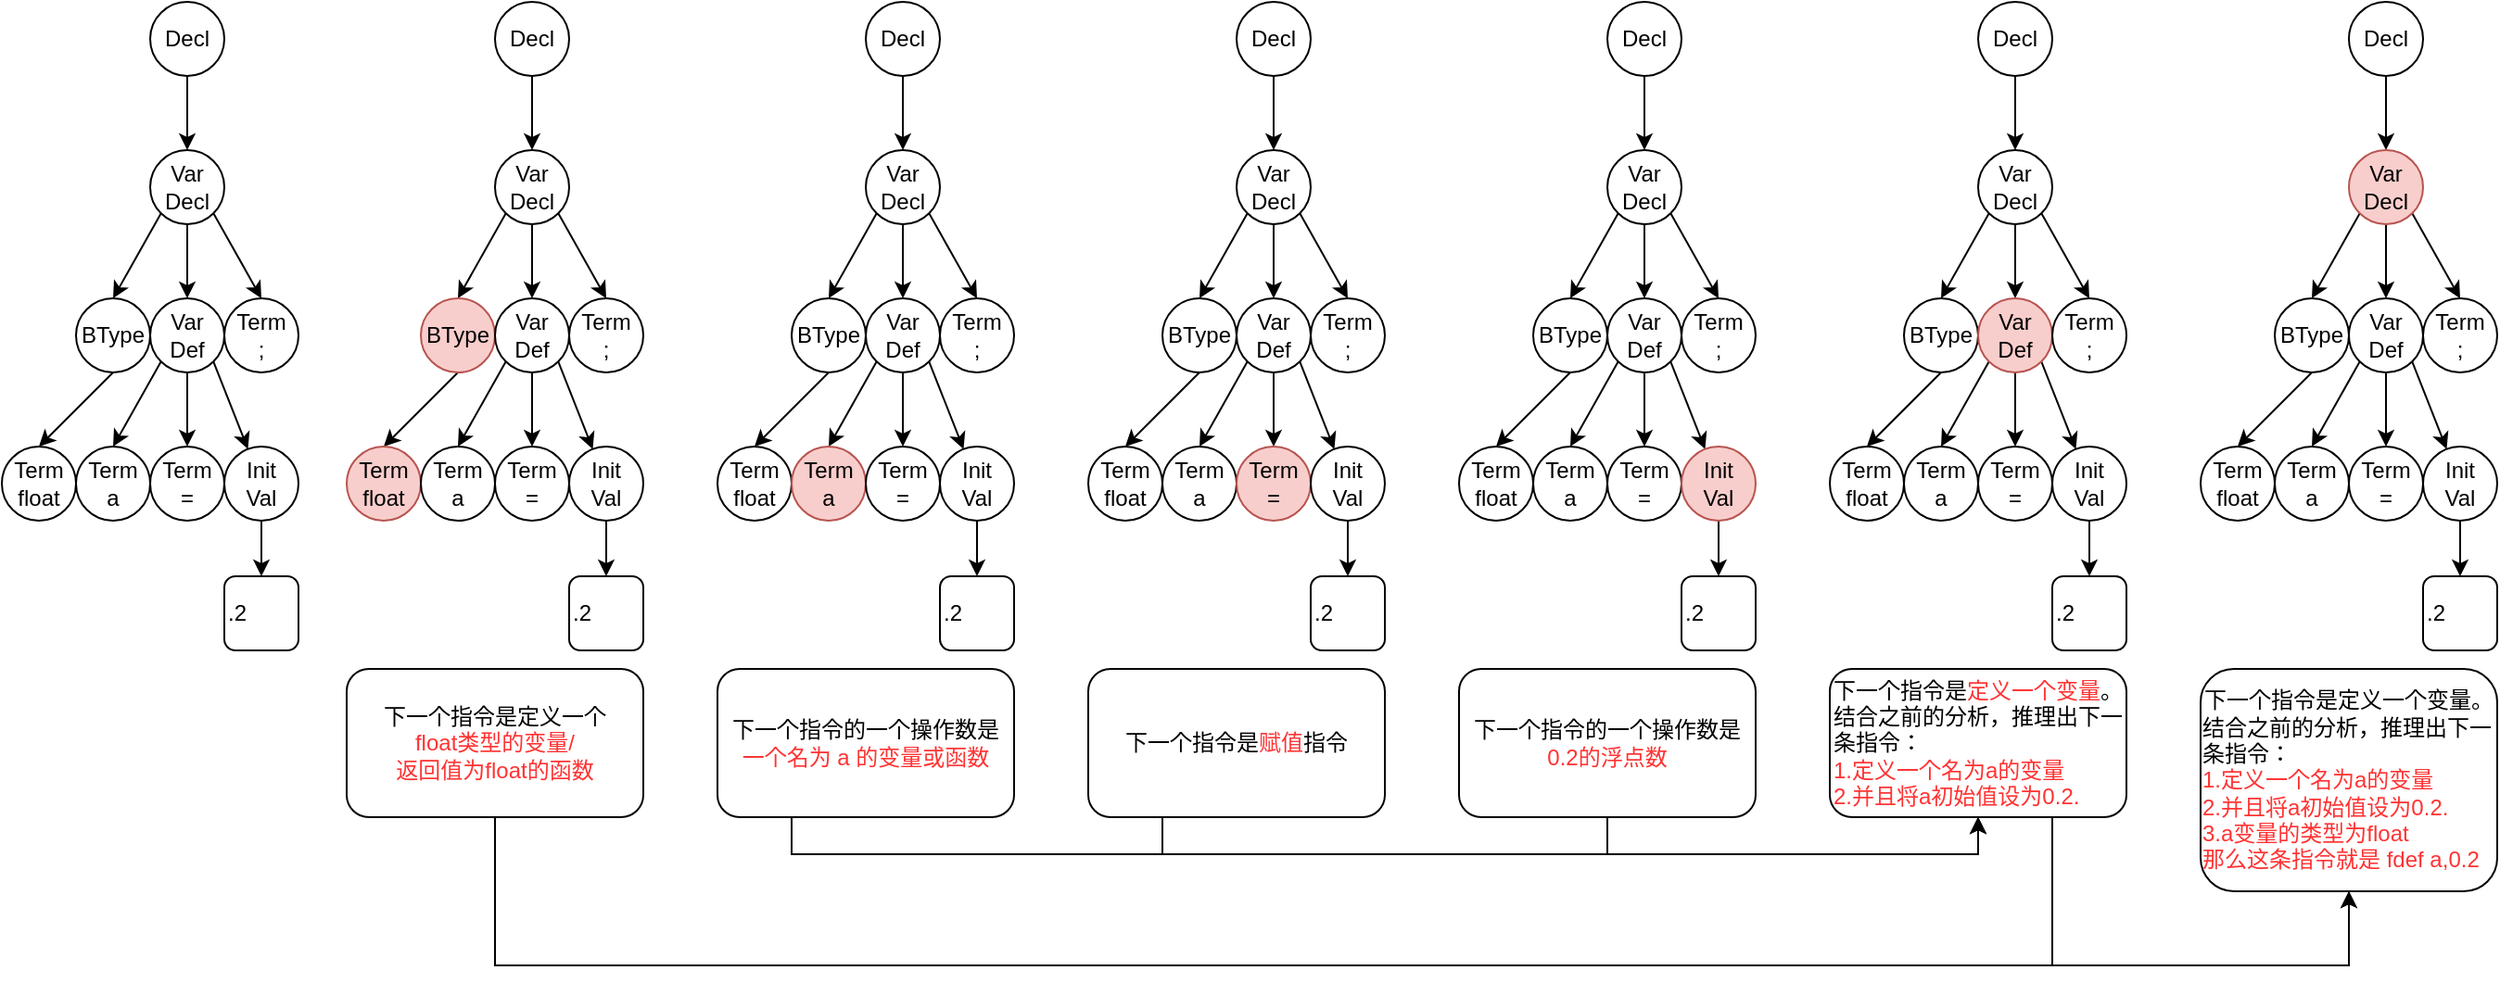 <mxfile version="26.2.2">
  <diagram name="第 1 页" id="PwAsHWEGYEGEWB1U5Qhv">
    <mxGraphModel dx="82" dy="1183" grid="1" gridSize="10" guides="1" tooltips="1" connect="1" arrows="1" fold="1" page="1" pageScale="1" pageWidth="827" pageHeight="1169" math="0" shadow="0">
      <root>
        <mxCell id="0" />
        <mxCell id="1" parent="0" />
        <mxCell id="yPmrLk9QHXn5OHYmQoqa-5" style="edgeStyle=orthogonalEdgeStyle;rounded=0;orthogonalLoop=1;jettySize=auto;html=1;exitX=0.5;exitY=1;exitDx=0;exitDy=0;entryX=0.5;entryY=0;entryDx=0;entryDy=0;" edge="1" parent="1" source="yPmrLk9QHXn5OHYmQoqa-6" target="yPmrLk9QHXn5OHYmQoqa-10">
          <mxGeometry relative="1" as="geometry">
            <mxPoint x="1754" y="80" as="targetPoint" />
          </mxGeometry>
        </mxCell>
        <mxCell id="yPmrLk9QHXn5OHYmQoqa-6" value="Decl" style="ellipse;whiteSpace=wrap;html=1;aspect=fixed;" vertex="1" parent="1">
          <mxGeometry x="1734" width="40" height="40" as="geometry" />
        </mxCell>
        <mxCell id="yPmrLk9QHXn5OHYmQoqa-7" style="edgeStyle=orthogonalEdgeStyle;rounded=0;orthogonalLoop=1;jettySize=auto;html=1;exitX=0.5;exitY=1;exitDx=0;exitDy=0;entryX=0.5;entryY=0;entryDx=0;entryDy=0;" edge="1" parent="1" source="yPmrLk9QHXn5OHYmQoqa-10">
          <mxGeometry relative="1" as="geometry">
            <mxPoint x="1754" y="160" as="targetPoint" />
          </mxGeometry>
        </mxCell>
        <mxCell id="yPmrLk9QHXn5OHYmQoqa-8" style="rounded=0;orthogonalLoop=1;jettySize=auto;html=1;exitX=0;exitY=1;exitDx=0;exitDy=0;entryX=0.5;entryY=0;entryDx=0;entryDy=0;" edge="1" parent="1" source="yPmrLk9QHXn5OHYmQoqa-10" target="yPmrLk9QHXn5OHYmQoqa-12">
          <mxGeometry relative="1" as="geometry" />
        </mxCell>
        <mxCell id="yPmrLk9QHXn5OHYmQoqa-9" style="rounded=0;orthogonalLoop=1;jettySize=auto;html=1;exitX=1;exitY=1;exitDx=0;exitDy=0;entryX=0.5;entryY=0;entryDx=0;entryDy=0;" edge="1" parent="1" source="yPmrLk9QHXn5OHYmQoqa-10" target="yPmrLk9QHXn5OHYmQoqa-17">
          <mxGeometry relative="1" as="geometry" />
        </mxCell>
        <mxCell id="yPmrLk9QHXn5OHYmQoqa-10" value="Var&lt;div&gt;Decl&lt;/div&gt;" style="ellipse;whiteSpace=wrap;html=1;" vertex="1" parent="1">
          <mxGeometry x="1734" y="80" width="40" height="40" as="geometry" />
        </mxCell>
        <mxCell id="yPmrLk9QHXn5OHYmQoqa-11" style="rounded=0;orthogonalLoop=1;jettySize=auto;html=1;exitX=0.5;exitY=1;exitDx=0;exitDy=0;entryX=0.5;entryY=0;entryDx=0;entryDy=0;" edge="1" parent="1" source="yPmrLk9QHXn5OHYmQoqa-12">
          <mxGeometry relative="1" as="geometry">
            <mxPoint x="1674" y="240.0" as="targetPoint" />
          </mxGeometry>
        </mxCell>
        <mxCell id="yPmrLk9QHXn5OHYmQoqa-12" value="BType" style="ellipse;whiteSpace=wrap;html=1;" vertex="1" parent="1">
          <mxGeometry x="1694" y="160" width="40" height="40" as="geometry" />
        </mxCell>
        <mxCell id="yPmrLk9QHXn5OHYmQoqa-13" style="rounded=0;orthogonalLoop=1;jettySize=auto;html=1;exitX=0;exitY=1;exitDx=0;exitDy=0;entryX=0.5;entryY=0;entryDx=0;entryDy=0;" edge="1" parent="1" source="yPmrLk9QHXn5OHYmQoqa-16" target="yPmrLk9QHXn5OHYmQoqa-19">
          <mxGeometry relative="1" as="geometry" />
        </mxCell>
        <mxCell id="yPmrLk9QHXn5OHYmQoqa-14" style="edgeStyle=orthogonalEdgeStyle;rounded=0;orthogonalLoop=1;jettySize=auto;html=1;exitX=0.5;exitY=1;exitDx=0;exitDy=0;entryX=0.5;entryY=0;entryDx=0;entryDy=0;" edge="1" parent="1" source="yPmrLk9QHXn5OHYmQoqa-16" target="yPmrLk9QHXn5OHYmQoqa-20">
          <mxGeometry relative="1" as="geometry" />
        </mxCell>
        <mxCell id="yPmrLk9QHXn5OHYmQoqa-15" style="rounded=0;orthogonalLoop=1;jettySize=auto;html=1;exitX=1;exitY=1;exitDx=0;exitDy=0;" edge="1" parent="1" source="yPmrLk9QHXn5OHYmQoqa-16" target="yPmrLk9QHXn5OHYmQoqa-22">
          <mxGeometry relative="1" as="geometry" />
        </mxCell>
        <mxCell id="yPmrLk9QHXn5OHYmQoqa-16" value="Var&lt;br&gt;Def" style="ellipse;whiteSpace=wrap;html=1;" vertex="1" parent="1">
          <mxGeometry x="1734" y="160" width="40" height="40" as="geometry" />
        </mxCell>
        <mxCell id="yPmrLk9QHXn5OHYmQoqa-17" value="Term&lt;div&gt;;&lt;/div&gt;" style="ellipse;whiteSpace=wrap;html=1;" vertex="1" parent="1">
          <mxGeometry x="1774" y="160" width="40" height="40" as="geometry" />
        </mxCell>
        <mxCell id="yPmrLk9QHXn5OHYmQoqa-18" value="Term&lt;div&gt;float&lt;/div&gt;" style="ellipse;whiteSpace=wrap;html=1;" vertex="1" parent="1">
          <mxGeometry x="1654" y="240" width="40" height="40" as="geometry" />
        </mxCell>
        <mxCell id="yPmrLk9QHXn5OHYmQoqa-19" value="Term&lt;div&gt;a&lt;/div&gt;" style="ellipse;whiteSpace=wrap;html=1;" vertex="1" parent="1">
          <mxGeometry x="1694" y="240" width="40" height="40" as="geometry" />
        </mxCell>
        <mxCell id="yPmrLk9QHXn5OHYmQoqa-20" value="Term&lt;div&gt;=&lt;/div&gt;" style="ellipse;whiteSpace=wrap;html=1;" vertex="1" parent="1">
          <mxGeometry x="1734" y="240" width="40" height="40" as="geometry" />
        </mxCell>
        <mxCell id="yPmrLk9QHXn5OHYmQoqa-21" style="edgeStyle=orthogonalEdgeStyle;rounded=0;orthogonalLoop=1;jettySize=auto;html=1;exitX=0.5;exitY=1;exitDx=0;exitDy=0;entryX=0.5;entryY=0;entryDx=0;entryDy=0;" edge="1" parent="1" source="yPmrLk9QHXn5OHYmQoqa-22" target="yPmrLk9QHXn5OHYmQoqa-23">
          <mxGeometry relative="1" as="geometry" />
        </mxCell>
        <mxCell id="yPmrLk9QHXn5OHYmQoqa-22" value="Init&lt;div&gt;Val&lt;/div&gt;" style="ellipse;whiteSpace=wrap;html=1;" vertex="1" parent="1">
          <mxGeometry x="1774" y="240" width="40" height="40" as="geometry" />
        </mxCell>
        <mxCell id="yPmrLk9QHXn5OHYmQoqa-23" value="&lt;span style=&quot;background-color: transparent; color: light-dark(rgb(0, 0, 0), rgb(255, 255, 255));&quot;&gt;.2&lt;/span&gt;" style="rounded=1;whiteSpace=wrap;html=1;align=left;" vertex="1" parent="1">
          <mxGeometry x="1774" y="310" width="40" height="40" as="geometry" />
        </mxCell>
        <mxCell id="yPmrLk9QHXn5OHYmQoqa-24" style="edgeStyle=orthogonalEdgeStyle;rounded=0;orthogonalLoop=1;jettySize=auto;html=1;exitX=0.5;exitY=1;exitDx=0;exitDy=0;entryX=0.5;entryY=0;entryDx=0;entryDy=0;" edge="1" parent="1" source="yPmrLk9QHXn5OHYmQoqa-25" target="yPmrLk9QHXn5OHYmQoqa-29">
          <mxGeometry relative="1" as="geometry">
            <mxPoint x="1940" y="80" as="targetPoint" />
          </mxGeometry>
        </mxCell>
        <mxCell id="yPmrLk9QHXn5OHYmQoqa-25" value="Decl" style="ellipse;whiteSpace=wrap;html=1;aspect=fixed;" vertex="1" parent="1">
          <mxGeometry x="1920" width="40" height="40" as="geometry" />
        </mxCell>
        <mxCell id="yPmrLk9QHXn5OHYmQoqa-26" style="edgeStyle=orthogonalEdgeStyle;rounded=0;orthogonalLoop=1;jettySize=auto;html=1;exitX=0.5;exitY=1;exitDx=0;exitDy=0;entryX=0.5;entryY=0;entryDx=0;entryDy=0;" edge="1" parent="1" source="yPmrLk9QHXn5OHYmQoqa-29">
          <mxGeometry relative="1" as="geometry">
            <mxPoint x="1940" y="160" as="targetPoint" />
          </mxGeometry>
        </mxCell>
        <mxCell id="yPmrLk9QHXn5OHYmQoqa-27" style="rounded=0;orthogonalLoop=1;jettySize=auto;html=1;exitX=0;exitY=1;exitDx=0;exitDy=0;entryX=0.5;entryY=0;entryDx=0;entryDy=0;" edge="1" parent="1" source="yPmrLk9QHXn5OHYmQoqa-29" target="yPmrLk9QHXn5OHYmQoqa-31">
          <mxGeometry relative="1" as="geometry" />
        </mxCell>
        <mxCell id="yPmrLk9QHXn5OHYmQoqa-28" style="rounded=0;orthogonalLoop=1;jettySize=auto;html=1;exitX=1;exitY=1;exitDx=0;exitDy=0;entryX=0.5;entryY=0;entryDx=0;entryDy=0;" edge="1" parent="1" source="yPmrLk9QHXn5OHYmQoqa-29" target="yPmrLk9QHXn5OHYmQoqa-36">
          <mxGeometry relative="1" as="geometry" />
        </mxCell>
        <mxCell id="yPmrLk9QHXn5OHYmQoqa-29" value="Var&lt;div&gt;Decl&lt;/div&gt;" style="ellipse;whiteSpace=wrap;html=1;" vertex="1" parent="1">
          <mxGeometry x="1920" y="80" width="40" height="40" as="geometry" />
        </mxCell>
        <mxCell id="yPmrLk9QHXn5OHYmQoqa-30" style="rounded=0;orthogonalLoop=1;jettySize=auto;html=1;exitX=0.5;exitY=1;exitDx=0;exitDy=0;entryX=0.5;entryY=0;entryDx=0;entryDy=0;" edge="1" parent="1" source="yPmrLk9QHXn5OHYmQoqa-31">
          <mxGeometry relative="1" as="geometry">
            <mxPoint x="1860" y="240.0" as="targetPoint" />
          </mxGeometry>
        </mxCell>
        <mxCell id="yPmrLk9QHXn5OHYmQoqa-31" value="BType" style="ellipse;whiteSpace=wrap;html=1;fillColor=#f8cecc;strokeColor=#b85450;" vertex="1" parent="1">
          <mxGeometry x="1880" y="160" width="40" height="40" as="geometry" />
        </mxCell>
        <mxCell id="yPmrLk9QHXn5OHYmQoqa-32" style="rounded=0;orthogonalLoop=1;jettySize=auto;html=1;exitX=0;exitY=1;exitDx=0;exitDy=0;entryX=0.5;entryY=0;entryDx=0;entryDy=0;" edge="1" parent="1" source="yPmrLk9QHXn5OHYmQoqa-35" target="yPmrLk9QHXn5OHYmQoqa-38">
          <mxGeometry relative="1" as="geometry" />
        </mxCell>
        <mxCell id="yPmrLk9QHXn5OHYmQoqa-33" style="edgeStyle=orthogonalEdgeStyle;rounded=0;orthogonalLoop=1;jettySize=auto;html=1;exitX=0.5;exitY=1;exitDx=0;exitDy=0;entryX=0.5;entryY=0;entryDx=0;entryDy=0;" edge="1" parent="1" source="yPmrLk9QHXn5OHYmQoqa-35" target="yPmrLk9QHXn5OHYmQoqa-39">
          <mxGeometry relative="1" as="geometry" />
        </mxCell>
        <mxCell id="yPmrLk9QHXn5OHYmQoqa-34" style="rounded=0;orthogonalLoop=1;jettySize=auto;html=1;exitX=1;exitY=1;exitDx=0;exitDy=0;" edge="1" parent="1" source="yPmrLk9QHXn5OHYmQoqa-35" target="yPmrLk9QHXn5OHYmQoqa-41">
          <mxGeometry relative="1" as="geometry" />
        </mxCell>
        <mxCell id="yPmrLk9QHXn5OHYmQoqa-35" value="Var&lt;br&gt;Def" style="ellipse;whiteSpace=wrap;html=1;" vertex="1" parent="1">
          <mxGeometry x="1920" y="160" width="40" height="40" as="geometry" />
        </mxCell>
        <mxCell id="yPmrLk9QHXn5OHYmQoqa-36" value="Term&lt;div&gt;;&lt;/div&gt;" style="ellipse;whiteSpace=wrap;html=1;" vertex="1" parent="1">
          <mxGeometry x="1960" y="160" width="40" height="40" as="geometry" />
        </mxCell>
        <mxCell id="yPmrLk9QHXn5OHYmQoqa-37" value="Term&lt;div&gt;float&lt;/div&gt;" style="ellipse;whiteSpace=wrap;html=1;fillColor=#f8cecc;strokeColor=#b85450;" vertex="1" parent="1">
          <mxGeometry x="1840" y="240" width="40" height="40" as="geometry" />
        </mxCell>
        <mxCell id="yPmrLk9QHXn5OHYmQoqa-38" value="Term&lt;div&gt;a&lt;/div&gt;" style="ellipse;whiteSpace=wrap;html=1;" vertex="1" parent="1">
          <mxGeometry x="1880" y="240" width="40" height="40" as="geometry" />
        </mxCell>
        <mxCell id="yPmrLk9QHXn5OHYmQoqa-39" value="Term&lt;div&gt;=&lt;/div&gt;" style="ellipse;whiteSpace=wrap;html=1;" vertex="1" parent="1">
          <mxGeometry x="1920" y="240" width="40" height="40" as="geometry" />
        </mxCell>
        <mxCell id="yPmrLk9QHXn5OHYmQoqa-40" style="edgeStyle=orthogonalEdgeStyle;rounded=0;orthogonalLoop=1;jettySize=auto;html=1;exitX=0.5;exitY=1;exitDx=0;exitDy=0;entryX=0.5;entryY=0;entryDx=0;entryDy=0;" edge="1" parent="1" source="yPmrLk9QHXn5OHYmQoqa-41" target="yPmrLk9QHXn5OHYmQoqa-42">
          <mxGeometry relative="1" as="geometry" />
        </mxCell>
        <mxCell id="yPmrLk9QHXn5OHYmQoqa-41" value="Init&lt;div&gt;Val&lt;/div&gt;" style="ellipse;whiteSpace=wrap;html=1;" vertex="1" parent="1">
          <mxGeometry x="1960" y="240" width="40" height="40" as="geometry" />
        </mxCell>
        <mxCell id="yPmrLk9QHXn5OHYmQoqa-42" value="&lt;span style=&quot;background-color: transparent; color: light-dark(rgb(0, 0, 0), rgb(255, 255, 255));&quot;&gt;.2&lt;/span&gt;" style="rounded=1;whiteSpace=wrap;html=1;align=left;" vertex="1" parent="1">
          <mxGeometry x="1960" y="310" width="40" height="40" as="geometry" />
        </mxCell>
        <mxCell id="yPmrLk9QHXn5OHYmQoqa-186" style="edgeStyle=orthogonalEdgeStyle;rounded=0;orthogonalLoop=1;jettySize=auto;html=1;exitX=0.5;exitY=1;exitDx=0;exitDy=0;entryX=0.5;entryY=1;entryDx=0;entryDy=0;" edge="1" parent="1" source="yPmrLk9QHXn5OHYmQoqa-43" target="yPmrLk9QHXn5OHYmQoqa-184">
          <mxGeometry relative="1" as="geometry">
            <Array as="points">
              <mxPoint x="1920" y="520" />
              <mxPoint x="2920" y="520" />
            </Array>
          </mxGeometry>
        </mxCell>
        <mxCell id="yPmrLk9QHXn5OHYmQoqa-43" value="下一个指令是定义一个&lt;br&gt;&lt;font style=&quot;color: rgb(255, 51, 51);&quot;&gt;float类型的变量/&lt;/font&gt;&lt;div&gt;&lt;font style=&quot;color: rgb(255, 51, 51);&quot;&gt;返回值为float的函数&lt;/font&gt;&lt;/div&gt;" style="rounded=1;whiteSpace=wrap;html=1;" vertex="1" parent="1">
          <mxGeometry x="1840" y="360" width="160" height="80" as="geometry" />
        </mxCell>
        <mxCell id="yPmrLk9QHXn5OHYmQoqa-63" style="edgeStyle=orthogonalEdgeStyle;rounded=0;orthogonalLoop=1;jettySize=auto;html=1;exitX=0.5;exitY=1;exitDx=0;exitDy=0;entryX=0.5;entryY=0;entryDx=0;entryDy=0;" edge="1" parent="1" source="yPmrLk9QHXn5OHYmQoqa-64" target="yPmrLk9QHXn5OHYmQoqa-68">
          <mxGeometry relative="1" as="geometry">
            <mxPoint x="2140" y="80" as="targetPoint" />
          </mxGeometry>
        </mxCell>
        <mxCell id="yPmrLk9QHXn5OHYmQoqa-64" value="Decl" style="ellipse;whiteSpace=wrap;html=1;aspect=fixed;" vertex="1" parent="1">
          <mxGeometry x="2120" width="40" height="40" as="geometry" />
        </mxCell>
        <mxCell id="yPmrLk9QHXn5OHYmQoqa-65" style="edgeStyle=orthogonalEdgeStyle;rounded=0;orthogonalLoop=1;jettySize=auto;html=1;exitX=0.5;exitY=1;exitDx=0;exitDy=0;entryX=0.5;entryY=0;entryDx=0;entryDy=0;" edge="1" parent="1" source="yPmrLk9QHXn5OHYmQoqa-68">
          <mxGeometry relative="1" as="geometry">
            <mxPoint x="2140" y="160" as="targetPoint" />
          </mxGeometry>
        </mxCell>
        <mxCell id="yPmrLk9QHXn5OHYmQoqa-66" style="rounded=0;orthogonalLoop=1;jettySize=auto;html=1;exitX=0;exitY=1;exitDx=0;exitDy=0;entryX=0.5;entryY=0;entryDx=0;entryDy=0;" edge="1" parent="1" source="yPmrLk9QHXn5OHYmQoqa-68" target="yPmrLk9QHXn5OHYmQoqa-70">
          <mxGeometry relative="1" as="geometry" />
        </mxCell>
        <mxCell id="yPmrLk9QHXn5OHYmQoqa-67" style="rounded=0;orthogonalLoop=1;jettySize=auto;html=1;exitX=1;exitY=1;exitDx=0;exitDy=0;entryX=0.5;entryY=0;entryDx=0;entryDy=0;" edge="1" parent="1" source="yPmrLk9QHXn5OHYmQoqa-68" target="yPmrLk9QHXn5OHYmQoqa-75">
          <mxGeometry relative="1" as="geometry" />
        </mxCell>
        <mxCell id="yPmrLk9QHXn5OHYmQoqa-68" value="Var&lt;div&gt;Decl&lt;/div&gt;" style="ellipse;whiteSpace=wrap;html=1;" vertex="1" parent="1">
          <mxGeometry x="2120" y="80" width="40" height="40" as="geometry" />
        </mxCell>
        <mxCell id="yPmrLk9QHXn5OHYmQoqa-69" style="rounded=0;orthogonalLoop=1;jettySize=auto;html=1;exitX=0.5;exitY=1;exitDx=0;exitDy=0;entryX=0.5;entryY=0;entryDx=0;entryDy=0;" edge="1" parent="1" source="yPmrLk9QHXn5OHYmQoqa-70">
          <mxGeometry relative="1" as="geometry">
            <mxPoint x="2060" y="240.0" as="targetPoint" />
          </mxGeometry>
        </mxCell>
        <mxCell id="yPmrLk9QHXn5OHYmQoqa-70" value="BType" style="ellipse;whiteSpace=wrap;html=1;" vertex="1" parent="1">
          <mxGeometry x="2080" y="160" width="40" height="40" as="geometry" />
        </mxCell>
        <mxCell id="yPmrLk9QHXn5OHYmQoqa-71" style="rounded=0;orthogonalLoop=1;jettySize=auto;html=1;exitX=0;exitY=1;exitDx=0;exitDy=0;entryX=0.5;entryY=0;entryDx=0;entryDy=0;" edge="1" parent="1" source="yPmrLk9QHXn5OHYmQoqa-74" target="yPmrLk9QHXn5OHYmQoqa-77">
          <mxGeometry relative="1" as="geometry" />
        </mxCell>
        <mxCell id="yPmrLk9QHXn5OHYmQoqa-72" style="edgeStyle=orthogonalEdgeStyle;rounded=0;orthogonalLoop=1;jettySize=auto;html=1;exitX=0.5;exitY=1;exitDx=0;exitDy=0;entryX=0.5;entryY=0;entryDx=0;entryDy=0;" edge="1" parent="1" source="yPmrLk9QHXn5OHYmQoqa-74" target="yPmrLk9QHXn5OHYmQoqa-78">
          <mxGeometry relative="1" as="geometry" />
        </mxCell>
        <mxCell id="yPmrLk9QHXn5OHYmQoqa-73" style="rounded=0;orthogonalLoop=1;jettySize=auto;html=1;exitX=1;exitY=1;exitDx=0;exitDy=0;" edge="1" parent="1" source="yPmrLk9QHXn5OHYmQoqa-74" target="yPmrLk9QHXn5OHYmQoqa-80">
          <mxGeometry relative="1" as="geometry" />
        </mxCell>
        <mxCell id="yPmrLk9QHXn5OHYmQoqa-74" value="Var&lt;br&gt;Def" style="ellipse;whiteSpace=wrap;html=1;" vertex="1" parent="1">
          <mxGeometry x="2120" y="160" width="40" height="40" as="geometry" />
        </mxCell>
        <mxCell id="yPmrLk9QHXn5OHYmQoqa-75" value="Term&lt;div&gt;;&lt;/div&gt;" style="ellipse;whiteSpace=wrap;html=1;" vertex="1" parent="1">
          <mxGeometry x="2160" y="160" width="40" height="40" as="geometry" />
        </mxCell>
        <mxCell id="yPmrLk9QHXn5OHYmQoqa-76" value="Term&lt;div&gt;float&lt;/div&gt;" style="ellipse;whiteSpace=wrap;html=1;" vertex="1" parent="1">
          <mxGeometry x="2040" y="240" width="40" height="40" as="geometry" />
        </mxCell>
        <mxCell id="yPmrLk9QHXn5OHYmQoqa-77" value="Term&lt;div&gt;a&lt;/div&gt;" style="ellipse;whiteSpace=wrap;html=1;fillColor=#f8cecc;strokeColor=#b85450;" vertex="1" parent="1">
          <mxGeometry x="2080" y="240" width="40" height="40" as="geometry" />
        </mxCell>
        <mxCell id="yPmrLk9QHXn5OHYmQoqa-78" value="Term&lt;div&gt;=&lt;/div&gt;" style="ellipse;whiteSpace=wrap;html=1;" vertex="1" parent="1">
          <mxGeometry x="2120" y="240" width="40" height="40" as="geometry" />
        </mxCell>
        <mxCell id="yPmrLk9QHXn5OHYmQoqa-79" style="edgeStyle=orthogonalEdgeStyle;rounded=0;orthogonalLoop=1;jettySize=auto;html=1;exitX=0.5;exitY=1;exitDx=0;exitDy=0;entryX=0.5;entryY=0;entryDx=0;entryDy=0;" edge="1" parent="1" source="yPmrLk9QHXn5OHYmQoqa-80" target="yPmrLk9QHXn5OHYmQoqa-81">
          <mxGeometry relative="1" as="geometry" />
        </mxCell>
        <mxCell id="yPmrLk9QHXn5OHYmQoqa-80" value="Init&lt;div&gt;Val&lt;/div&gt;" style="ellipse;whiteSpace=wrap;html=1;" vertex="1" parent="1">
          <mxGeometry x="2160" y="240" width="40" height="40" as="geometry" />
        </mxCell>
        <mxCell id="yPmrLk9QHXn5OHYmQoqa-81" value="&lt;span style=&quot;background-color: transparent; color: light-dark(rgb(0, 0, 0), rgb(255, 255, 255));&quot;&gt;.2&lt;/span&gt;" style="rounded=1;whiteSpace=wrap;html=1;align=left;" vertex="1" parent="1">
          <mxGeometry x="2160" y="310" width="40" height="40" as="geometry" />
        </mxCell>
        <mxCell id="yPmrLk9QHXn5OHYmQoqa-143" style="edgeStyle=orthogonalEdgeStyle;rounded=0;orthogonalLoop=1;jettySize=auto;html=1;exitX=0.25;exitY=1;exitDx=0;exitDy=0;entryX=0.5;entryY=1;entryDx=0;entryDy=0;" edge="1" parent="1" source="yPmrLk9QHXn5OHYmQoqa-82" target="yPmrLk9QHXn5OHYmQoqa-142">
          <mxGeometry relative="1" as="geometry" />
        </mxCell>
        <mxCell id="yPmrLk9QHXn5OHYmQoqa-82" value="下一个指令的一个操作数是&lt;br&gt;&lt;font style=&quot;color: rgb(255, 51, 51);&quot;&gt;一个名为 a 的变量或函数&lt;/font&gt;" style="rounded=1;whiteSpace=wrap;html=1;" vertex="1" parent="1">
          <mxGeometry x="2040" y="360" width="160" height="80" as="geometry" />
        </mxCell>
        <mxCell id="yPmrLk9QHXn5OHYmQoqa-83" style="edgeStyle=orthogonalEdgeStyle;rounded=0;orthogonalLoop=1;jettySize=auto;html=1;exitX=0.5;exitY=1;exitDx=0;exitDy=0;entryX=0.5;entryY=0;entryDx=0;entryDy=0;" edge="1" parent="1" source="yPmrLk9QHXn5OHYmQoqa-84" target="yPmrLk9QHXn5OHYmQoqa-88">
          <mxGeometry relative="1" as="geometry">
            <mxPoint x="2340" y="80" as="targetPoint" />
          </mxGeometry>
        </mxCell>
        <mxCell id="yPmrLk9QHXn5OHYmQoqa-84" value="Decl" style="ellipse;whiteSpace=wrap;html=1;aspect=fixed;" vertex="1" parent="1">
          <mxGeometry x="2320" width="40" height="40" as="geometry" />
        </mxCell>
        <mxCell id="yPmrLk9QHXn5OHYmQoqa-85" style="edgeStyle=orthogonalEdgeStyle;rounded=0;orthogonalLoop=1;jettySize=auto;html=1;exitX=0.5;exitY=1;exitDx=0;exitDy=0;entryX=0.5;entryY=0;entryDx=0;entryDy=0;" edge="1" parent="1" source="yPmrLk9QHXn5OHYmQoqa-88">
          <mxGeometry relative="1" as="geometry">
            <mxPoint x="2340" y="160" as="targetPoint" />
          </mxGeometry>
        </mxCell>
        <mxCell id="yPmrLk9QHXn5OHYmQoqa-86" style="rounded=0;orthogonalLoop=1;jettySize=auto;html=1;exitX=0;exitY=1;exitDx=0;exitDy=0;entryX=0.5;entryY=0;entryDx=0;entryDy=0;" edge="1" parent="1" source="yPmrLk9QHXn5OHYmQoqa-88" target="yPmrLk9QHXn5OHYmQoqa-90">
          <mxGeometry relative="1" as="geometry" />
        </mxCell>
        <mxCell id="yPmrLk9QHXn5OHYmQoqa-87" style="rounded=0;orthogonalLoop=1;jettySize=auto;html=1;exitX=1;exitY=1;exitDx=0;exitDy=0;entryX=0.5;entryY=0;entryDx=0;entryDy=0;" edge="1" parent="1" source="yPmrLk9QHXn5OHYmQoqa-88" target="yPmrLk9QHXn5OHYmQoqa-95">
          <mxGeometry relative="1" as="geometry" />
        </mxCell>
        <mxCell id="yPmrLk9QHXn5OHYmQoqa-88" value="Var&lt;div&gt;Decl&lt;/div&gt;" style="ellipse;whiteSpace=wrap;html=1;" vertex="1" parent="1">
          <mxGeometry x="2320" y="80" width="40" height="40" as="geometry" />
        </mxCell>
        <mxCell id="yPmrLk9QHXn5OHYmQoqa-89" style="rounded=0;orthogonalLoop=1;jettySize=auto;html=1;exitX=0.5;exitY=1;exitDx=0;exitDy=0;entryX=0.5;entryY=0;entryDx=0;entryDy=0;" edge="1" parent="1" source="yPmrLk9QHXn5OHYmQoqa-90">
          <mxGeometry relative="1" as="geometry">
            <mxPoint x="2260" y="240.0" as="targetPoint" />
          </mxGeometry>
        </mxCell>
        <mxCell id="yPmrLk9QHXn5OHYmQoqa-90" value="BType" style="ellipse;whiteSpace=wrap;html=1;" vertex="1" parent="1">
          <mxGeometry x="2280" y="160" width="40" height="40" as="geometry" />
        </mxCell>
        <mxCell id="yPmrLk9QHXn5OHYmQoqa-91" style="rounded=0;orthogonalLoop=1;jettySize=auto;html=1;exitX=0;exitY=1;exitDx=0;exitDy=0;entryX=0.5;entryY=0;entryDx=0;entryDy=0;" edge="1" parent="1" source="yPmrLk9QHXn5OHYmQoqa-94" target="yPmrLk9QHXn5OHYmQoqa-97">
          <mxGeometry relative="1" as="geometry" />
        </mxCell>
        <mxCell id="yPmrLk9QHXn5OHYmQoqa-92" style="edgeStyle=orthogonalEdgeStyle;rounded=0;orthogonalLoop=1;jettySize=auto;html=1;exitX=0.5;exitY=1;exitDx=0;exitDy=0;entryX=0.5;entryY=0;entryDx=0;entryDy=0;" edge="1" parent="1" source="yPmrLk9QHXn5OHYmQoqa-94" target="yPmrLk9QHXn5OHYmQoqa-98">
          <mxGeometry relative="1" as="geometry" />
        </mxCell>
        <mxCell id="yPmrLk9QHXn5OHYmQoqa-93" style="rounded=0;orthogonalLoop=1;jettySize=auto;html=1;exitX=1;exitY=1;exitDx=0;exitDy=0;" edge="1" parent="1" source="yPmrLk9QHXn5OHYmQoqa-94" target="yPmrLk9QHXn5OHYmQoqa-100">
          <mxGeometry relative="1" as="geometry" />
        </mxCell>
        <mxCell id="yPmrLk9QHXn5OHYmQoqa-94" value="Var&lt;br&gt;Def" style="ellipse;whiteSpace=wrap;html=1;" vertex="1" parent="1">
          <mxGeometry x="2320" y="160" width="40" height="40" as="geometry" />
        </mxCell>
        <mxCell id="yPmrLk9QHXn5OHYmQoqa-95" value="Term&lt;div&gt;;&lt;/div&gt;" style="ellipse;whiteSpace=wrap;html=1;" vertex="1" parent="1">
          <mxGeometry x="2360" y="160" width="40" height="40" as="geometry" />
        </mxCell>
        <mxCell id="yPmrLk9QHXn5OHYmQoqa-96" value="Term&lt;div&gt;float&lt;/div&gt;" style="ellipse;whiteSpace=wrap;html=1;" vertex="1" parent="1">
          <mxGeometry x="2240" y="240" width="40" height="40" as="geometry" />
        </mxCell>
        <mxCell id="yPmrLk9QHXn5OHYmQoqa-97" value="Term&lt;div&gt;a&lt;/div&gt;" style="ellipse;whiteSpace=wrap;html=1;" vertex="1" parent="1">
          <mxGeometry x="2280" y="240" width="40" height="40" as="geometry" />
        </mxCell>
        <mxCell id="yPmrLk9QHXn5OHYmQoqa-98" value="Term&lt;div&gt;=&lt;/div&gt;" style="ellipse;whiteSpace=wrap;html=1;fillColor=#f8cecc;strokeColor=#b85450;" vertex="1" parent="1">
          <mxGeometry x="2320" y="240" width="40" height="40" as="geometry" />
        </mxCell>
        <mxCell id="yPmrLk9QHXn5OHYmQoqa-99" style="edgeStyle=orthogonalEdgeStyle;rounded=0;orthogonalLoop=1;jettySize=auto;html=1;exitX=0.5;exitY=1;exitDx=0;exitDy=0;entryX=0.5;entryY=0;entryDx=0;entryDy=0;" edge="1" parent="1" source="yPmrLk9QHXn5OHYmQoqa-100" target="yPmrLk9QHXn5OHYmQoqa-101">
          <mxGeometry relative="1" as="geometry" />
        </mxCell>
        <mxCell id="yPmrLk9QHXn5OHYmQoqa-100" value="Init&lt;div&gt;Val&lt;/div&gt;" style="ellipse;whiteSpace=wrap;html=1;" vertex="1" parent="1">
          <mxGeometry x="2360" y="240" width="40" height="40" as="geometry" />
        </mxCell>
        <mxCell id="yPmrLk9QHXn5OHYmQoqa-101" value="&lt;span style=&quot;background-color: transparent; color: light-dark(rgb(0, 0, 0), rgb(255, 255, 255));&quot;&gt;.2&lt;/span&gt;" style="rounded=1;whiteSpace=wrap;html=1;align=left;" vertex="1" parent="1">
          <mxGeometry x="2360" y="310" width="40" height="40" as="geometry" />
        </mxCell>
        <mxCell id="yPmrLk9QHXn5OHYmQoqa-144" style="edgeStyle=orthogonalEdgeStyle;rounded=0;orthogonalLoop=1;jettySize=auto;html=1;exitX=0.25;exitY=1;exitDx=0;exitDy=0;entryX=0.5;entryY=1;entryDx=0;entryDy=0;" edge="1" parent="1" source="yPmrLk9QHXn5OHYmQoqa-102" target="yPmrLk9QHXn5OHYmQoqa-142">
          <mxGeometry relative="1" as="geometry" />
        </mxCell>
        <mxCell id="yPmrLk9QHXn5OHYmQoqa-102" value="下一个指令是&lt;font style=&quot;color: rgb(255, 51, 51);&quot;&gt;赋值&lt;/font&gt;指令" style="rounded=1;whiteSpace=wrap;html=1;" vertex="1" parent="1">
          <mxGeometry x="2240" y="360" width="160" height="80" as="geometry" />
        </mxCell>
        <mxCell id="yPmrLk9QHXn5OHYmQoqa-103" style="edgeStyle=orthogonalEdgeStyle;rounded=0;orthogonalLoop=1;jettySize=auto;html=1;exitX=0.5;exitY=1;exitDx=0;exitDy=0;entryX=0.5;entryY=0;entryDx=0;entryDy=0;" edge="1" parent="1" source="yPmrLk9QHXn5OHYmQoqa-104" target="yPmrLk9QHXn5OHYmQoqa-108">
          <mxGeometry relative="1" as="geometry">
            <mxPoint x="2540" y="80" as="targetPoint" />
          </mxGeometry>
        </mxCell>
        <mxCell id="yPmrLk9QHXn5OHYmQoqa-104" value="Decl" style="ellipse;whiteSpace=wrap;html=1;aspect=fixed;" vertex="1" parent="1">
          <mxGeometry x="2520" width="40" height="40" as="geometry" />
        </mxCell>
        <mxCell id="yPmrLk9QHXn5OHYmQoqa-105" style="edgeStyle=orthogonalEdgeStyle;rounded=0;orthogonalLoop=1;jettySize=auto;html=1;exitX=0.5;exitY=1;exitDx=0;exitDy=0;entryX=0.5;entryY=0;entryDx=0;entryDy=0;" edge="1" parent="1" source="yPmrLk9QHXn5OHYmQoqa-108">
          <mxGeometry relative="1" as="geometry">
            <mxPoint x="2540" y="160" as="targetPoint" />
          </mxGeometry>
        </mxCell>
        <mxCell id="yPmrLk9QHXn5OHYmQoqa-106" style="rounded=0;orthogonalLoop=1;jettySize=auto;html=1;exitX=0;exitY=1;exitDx=0;exitDy=0;entryX=0.5;entryY=0;entryDx=0;entryDy=0;" edge="1" parent="1" source="yPmrLk9QHXn5OHYmQoqa-108" target="yPmrLk9QHXn5OHYmQoqa-110">
          <mxGeometry relative="1" as="geometry" />
        </mxCell>
        <mxCell id="yPmrLk9QHXn5OHYmQoqa-107" style="rounded=0;orthogonalLoop=1;jettySize=auto;html=1;exitX=1;exitY=1;exitDx=0;exitDy=0;entryX=0.5;entryY=0;entryDx=0;entryDy=0;" edge="1" parent="1" source="yPmrLk9QHXn5OHYmQoqa-108" target="yPmrLk9QHXn5OHYmQoqa-115">
          <mxGeometry relative="1" as="geometry" />
        </mxCell>
        <mxCell id="yPmrLk9QHXn5OHYmQoqa-108" value="Var&lt;div&gt;Decl&lt;/div&gt;" style="ellipse;whiteSpace=wrap;html=1;" vertex="1" parent="1">
          <mxGeometry x="2520" y="80" width="40" height="40" as="geometry" />
        </mxCell>
        <mxCell id="yPmrLk9QHXn5OHYmQoqa-109" style="rounded=0;orthogonalLoop=1;jettySize=auto;html=1;exitX=0.5;exitY=1;exitDx=0;exitDy=0;entryX=0.5;entryY=0;entryDx=0;entryDy=0;" edge="1" parent="1" source="yPmrLk9QHXn5OHYmQoqa-110">
          <mxGeometry relative="1" as="geometry">
            <mxPoint x="2460" y="240.0" as="targetPoint" />
          </mxGeometry>
        </mxCell>
        <mxCell id="yPmrLk9QHXn5OHYmQoqa-110" value="BType" style="ellipse;whiteSpace=wrap;html=1;" vertex="1" parent="1">
          <mxGeometry x="2480" y="160" width="40" height="40" as="geometry" />
        </mxCell>
        <mxCell id="yPmrLk9QHXn5OHYmQoqa-111" style="rounded=0;orthogonalLoop=1;jettySize=auto;html=1;exitX=0;exitY=1;exitDx=0;exitDy=0;entryX=0.5;entryY=0;entryDx=0;entryDy=0;" edge="1" parent="1" source="yPmrLk9QHXn5OHYmQoqa-114" target="yPmrLk9QHXn5OHYmQoqa-117">
          <mxGeometry relative="1" as="geometry" />
        </mxCell>
        <mxCell id="yPmrLk9QHXn5OHYmQoqa-112" style="edgeStyle=orthogonalEdgeStyle;rounded=0;orthogonalLoop=1;jettySize=auto;html=1;exitX=0.5;exitY=1;exitDx=0;exitDy=0;entryX=0.5;entryY=0;entryDx=0;entryDy=0;" edge="1" parent="1" source="yPmrLk9QHXn5OHYmQoqa-114" target="yPmrLk9QHXn5OHYmQoqa-118">
          <mxGeometry relative="1" as="geometry" />
        </mxCell>
        <mxCell id="yPmrLk9QHXn5OHYmQoqa-113" style="rounded=0;orthogonalLoop=1;jettySize=auto;html=1;exitX=1;exitY=1;exitDx=0;exitDy=0;" edge="1" parent="1" source="yPmrLk9QHXn5OHYmQoqa-114" target="yPmrLk9QHXn5OHYmQoqa-120">
          <mxGeometry relative="1" as="geometry" />
        </mxCell>
        <mxCell id="yPmrLk9QHXn5OHYmQoqa-114" value="Var&lt;br&gt;Def" style="ellipse;whiteSpace=wrap;html=1;" vertex="1" parent="1">
          <mxGeometry x="2520" y="160" width="40" height="40" as="geometry" />
        </mxCell>
        <mxCell id="yPmrLk9QHXn5OHYmQoqa-115" value="Term&lt;div&gt;;&lt;/div&gt;" style="ellipse;whiteSpace=wrap;html=1;" vertex="1" parent="1">
          <mxGeometry x="2560" y="160" width="40" height="40" as="geometry" />
        </mxCell>
        <mxCell id="yPmrLk9QHXn5OHYmQoqa-116" value="Term&lt;div&gt;float&lt;/div&gt;" style="ellipse;whiteSpace=wrap;html=1;" vertex="1" parent="1">
          <mxGeometry x="2440" y="240" width="40" height="40" as="geometry" />
        </mxCell>
        <mxCell id="yPmrLk9QHXn5OHYmQoqa-117" value="Term&lt;div&gt;a&lt;/div&gt;" style="ellipse;whiteSpace=wrap;html=1;" vertex="1" parent="1">
          <mxGeometry x="2480" y="240" width="40" height="40" as="geometry" />
        </mxCell>
        <mxCell id="yPmrLk9QHXn5OHYmQoqa-118" value="Term&lt;div&gt;=&lt;/div&gt;" style="ellipse;whiteSpace=wrap;html=1;" vertex="1" parent="1">
          <mxGeometry x="2520" y="240" width="40" height="40" as="geometry" />
        </mxCell>
        <mxCell id="yPmrLk9QHXn5OHYmQoqa-119" style="edgeStyle=orthogonalEdgeStyle;rounded=0;orthogonalLoop=1;jettySize=auto;html=1;exitX=0.5;exitY=1;exitDx=0;exitDy=0;entryX=0.5;entryY=0;entryDx=0;entryDy=0;" edge="1" parent="1" source="yPmrLk9QHXn5OHYmQoqa-120" target="yPmrLk9QHXn5OHYmQoqa-121">
          <mxGeometry relative="1" as="geometry" />
        </mxCell>
        <mxCell id="yPmrLk9QHXn5OHYmQoqa-120" value="Init&lt;div&gt;Val&lt;/div&gt;" style="ellipse;whiteSpace=wrap;html=1;fillColor=#f8cecc;strokeColor=#b85450;" vertex="1" parent="1">
          <mxGeometry x="2560" y="240" width="40" height="40" as="geometry" />
        </mxCell>
        <mxCell id="yPmrLk9QHXn5OHYmQoqa-121" value="&lt;span style=&quot;background-color: transparent; color: light-dark(rgb(0, 0, 0), rgb(255, 255, 255));&quot;&gt;.2&lt;/span&gt;" style="rounded=1;whiteSpace=wrap;html=1;align=left;" vertex="1" parent="1">
          <mxGeometry x="2560" y="310" width="40" height="40" as="geometry" />
        </mxCell>
        <mxCell id="yPmrLk9QHXn5OHYmQoqa-145" style="edgeStyle=orthogonalEdgeStyle;rounded=0;orthogonalLoop=1;jettySize=auto;html=1;exitX=0.5;exitY=1;exitDx=0;exitDy=0;entryX=0.5;entryY=1;entryDx=0;entryDy=0;" edge="1" parent="1" source="yPmrLk9QHXn5OHYmQoqa-122" target="yPmrLk9QHXn5OHYmQoqa-142">
          <mxGeometry relative="1" as="geometry" />
        </mxCell>
        <mxCell id="yPmrLk9QHXn5OHYmQoqa-122" value="下一个指令的一个操作数是&lt;font style=&quot;color: rgb(255, 51, 51);&quot;&gt;0.2的浮点数&lt;/font&gt;" style="rounded=1;whiteSpace=wrap;html=1;" vertex="1" parent="1">
          <mxGeometry x="2440" y="360" width="160" height="80" as="geometry" />
        </mxCell>
        <mxCell id="yPmrLk9QHXn5OHYmQoqa-123" style="edgeStyle=orthogonalEdgeStyle;rounded=0;orthogonalLoop=1;jettySize=auto;html=1;exitX=0.5;exitY=1;exitDx=0;exitDy=0;entryX=0.5;entryY=0;entryDx=0;entryDy=0;" edge="1" parent="1" source="yPmrLk9QHXn5OHYmQoqa-124" target="yPmrLk9QHXn5OHYmQoqa-128">
          <mxGeometry relative="1" as="geometry">
            <mxPoint x="2740" y="80" as="targetPoint" />
          </mxGeometry>
        </mxCell>
        <mxCell id="yPmrLk9QHXn5OHYmQoqa-124" value="Decl" style="ellipse;whiteSpace=wrap;html=1;aspect=fixed;" vertex="1" parent="1">
          <mxGeometry x="2720" width="40" height="40" as="geometry" />
        </mxCell>
        <mxCell id="yPmrLk9QHXn5OHYmQoqa-125" style="edgeStyle=orthogonalEdgeStyle;rounded=0;orthogonalLoop=1;jettySize=auto;html=1;exitX=0.5;exitY=1;exitDx=0;exitDy=0;entryX=0.5;entryY=0;entryDx=0;entryDy=0;" edge="1" parent="1" source="yPmrLk9QHXn5OHYmQoqa-128">
          <mxGeometry relative="1" as="geometry">
            <mxPoint x="2740" y="160" as="targetPoint" />
          </mxGeometry>
        </mxCell>
        <mxCell id="yPmrLk9QHXn5OHYmQoqa-126" style="rounded=0;orthogonalLoop=1;jettySize=auto;html=1;exitX=0;exitY=1;exitDx=0;exitDy=0;entryX=0.5;entryY=0;entryDx=0;entryDy=0;" edge="1" parent="1" source="yPmrLk9QHXn5OHYmQoqa-128" target="yPmrLk9QHXn5OHYmQoqa-130">
          <mxGeometry relative="1" as="geometry" />
        </mxCell>
        <mxCell id="yPmrLk9QHXn5OHYmQoqa-127" style="rounded=0;orthogonalLoop=1;jettySize=auto;html=1;exitX=1;exitY=1;exitDx=0;exitDy=0;entryX=0.5;entryY=0;entryDx=0;entryDy=0;" edge="1" parent="1" source="yPmrLk9QHXn5OHYmQoqa-128" target="yPmrLk9QHXn5OHYmQoqa-135">
          <mxGeometry relative="1" as="geometry" />
        </mxCell>
        <mxCell id="yPmrLk9QHXn5OHYmQoqa-128" value="Var&lt;div&gt;Decl&lt;/div&gt;" style="ellipse;whiteSpace=wrap;html=1;" vertex="1" parent="1">
          <mxGeometry x="2720" y="80" width="40" height="40" as="geometry" />
        </mxCell>
        <mxCell id="yPmrLk9QHXn5OHYmQoqa-129" style="rounded=0;orthogonalLoop=1;jettySize=auto;html=1;exitX=0.5;exitY=1;exitDx=0;exitDy=0;entryX=0.5;entryY=0;entryDx=0;entryDy=0;" edge="1" parent="1" source="yPmrLk9QHXn5OHYmQoqa-130">
          <mxGeometry relative="1" as="geometry">
            <mxPoint x="2660" y="240.0" as="targetPoint" />
          </mxGeometry>
        </mxCell>
        <mxCell id="yPmrLk9QHXn5OHYmQoqa-130" value="BType" style="ellipse;whiteSpace=wrap;html=1;" vertex="1" parent="1">
          <mxGeometry x="2680" y="160" width="40" height="40" as="geometry" />
        </mxCell>
        <mxCell id="yPmrLk9QHXn5OHYmQoqa-131" style="rounded=0;orthogonalLoop=1;jettySize=auto;html=1;exitX=0;exitY=1;exitDx=0;exitDy=0;entryX=0.5;entryY=0;entryDx=0;entryDy=0;" edge="1" parent="1" source="yPmrLk9QHXn5OHYmQoqa-134" target="yPmrLk9QHXn5OHYmQoqa-137">
          <mxGeometry relative="1" as="geometry" />
        </mxCell>
        <mxCell id="yPmrLk9QHXn5OHYmQoqa-132" style="edgeStyle=orthogonalEdgeStyle;rounded=0;orthogonalLoop=1;jettySize=auto;html=1;exitX=0.5;exitY=1;exitDx=0;exitDy=0;entryX=0.5;entryY=0;entryDx=0;entryDy=0;" edge="1" parent="1" source="yPmrLk9QHXn5OHYmQoqa-134" target="yPmrLk9QHXn5OHYmQoqa-138">
          <mxGeometry relative="1" as="geometry" />
        </mxCell>
        <mxCell id="yPmrLk9QHXn5OHYmQoqa-133" style="rounded=0;orthogonalLoop=1;jettySize=auto;html=1;exitX=1;exitY=1;exitDx=0;exitDy=0;" edge="1" parent="1" source="yPmrLk9QHXn5OHYmQoqa-134" target="yPmrLk9QHXn5OHYmQoqa-140">
          <mxGeometry relative="1" as="geometry" />
        </mxCell>
        <mxCell id="yPmrLk9QHXn5OHYmQoqa-134" value="Var&lt;br&gt;Def" style="ellipse;whiteSpace=wrap;html=1;fillColor=#f8cecc;strokeColor=#b85450;" vertex="1" parent="1">
          <mxGeometry x="2720" y="160" width="40" height="40" as="geometry" />
        </mxCell>
        <mxCell id="yPmrLk9QHXn5OHYmQoqa-135" value="Term&lt;div&gt;;&lt;/div&gt;" style="ellipse;whiteSpace=wrap;html=1;" vertex="1" parent="1">
          <mxGeometry x="2760" y="160" width="40" height="40" as="geometry" />
        </mxCell>
        <mxCell id="yPmrLk9QHXn5OHYmQoqa-136" value="Term&lt;div&gt;float&lt;/div&gt;" style="ellipse;whiteSpace=wrap;html=1;" vertex="1" parent="1">
          <mxGeometry x="2640" y="240" width="40" height="40" as="geometry" />
        </mxCell>
        <mxCell id="yPmrLk9QHXn5OHYmQoqa-137" value="Term&lt;div&gt;a&lt;/div&gt;" style="ellipse;whiteSpace=wrap;html=1;" vertex="1" parent="1">
          <mxGeometry x="2680" y="240" width="40" height="40" as="geometry" />
        </mxCell>
        <mxCell id="yPmrLk9QHXn5OHYmQoqa-138" value="Term&lt;div&gt;=&lt;/div&gt;" style="ellipse;whiteSpace=wrap;html=1;" vertex="1" parent="1">
          <mxGeometry x="2720" y="240" width="40" height="40" as="geometry" />
        </mxCell>
        <mxCell id="yPmrLk9QHXn5OHYmQoqa-139" style="edgeStyle=orthogonalEdgeStyle;rounded=0;orthogonalLoop=1;jettySize=auto;html=1;exitX=0.5;exitY=1;exitDx=0;exitDy=0;entryX=0.5;entryY=0;entryDx=0;entryDy=0;" edge="1" parent="1" source="yPmrLk9QHXn5OHYmQoqa-140" target="yPmrLk9QHXn5OHYmQoqa-141">
          <mxGeometry relative="1" as="geometry" />
        </mxCell>
        <mxCell id="yPmrLk9QHXn5OHYmQoqa-140" value="Init&lt;div&gt;Val&lt;/div&gt;" style="ellipse;whiteSpace=wrap;html=1;" vertex="1" parent="1">
          <mxGeometry x="2760" y="240" width="40" height="40" as="geometry" />
        </mxCell>
        <mxCell id="yPmrLk9QHXn5OHYmQoqa-141" value="&lt;span style=&quot;background-color: transparent; color: light-dark(rgb(0, 0, 0), rgb(255, 255, 255));&quot;&gt;.2&lt;/span&gt;" style="rounded=1;whiteSpace=wrap;html=1;align=left;" vertex="1" parent="1">
          <mxGeometry x="2760" y="310" width="40" height="40" as="geometry" />
        </mxCell>
        <mxCell id="yPmrLk9QHXn5OHYmQoqa-185" style="edgeStyle=orthogonalEdgeStyle;rounded=0;orthogonalLoop=1;jettySize=auto;html=1;exitX=0.75;exitY=1;exitDx=0;exitDy=0;entryX=0.5;entryY=1;entryDx=0;entryDy=0;" edge="1" parent="1" source="yPmrLk9QHXn5OHYmQoqa-142" target="yPmrLk9QHXn5OHYmQoqa-184">
          <mxGeometry relative="1" as="geometry">
            <Array as="points">
              <mxPoint x="2760" y="520" />
              <mxPoint x="2920" y="520" />
            </Array>
          </mxGeometry>
        </mxCell>
        <mxCell id="yPmrLk9QHXn5OHYmQoqa-142" value="下一个指令是&lt;font style=&quot;color: rgb(255, 51, 51);&quot;&gt;定义一个变量&lt;/font&gt;。&lt;div&gt;结合之前的分析，推理出下一条指令：&lt;/div&gt;&lt;div&gt;&lt;font style=&quot;color: rgb(255, 51, 51);&quot;&gt;1.定义一个名为a的变量&lt;/font&gt;&lt;/div&gt;&lt;div&gt;&lt;font style=&quot;color: rgb(255, 51, 51);&quot;&gt;2.并且将a初始值设为0.2.&lt;/font&gt;&lt;/div&gt;" style="rounded=1;whiteSpace=wrap;html=1;align=left;" vertex="1" parent="1">
          <mxGeometry x="2640" y="360" width="160" height="80" as="geometry" />
        </mxCell>
        <mxCell id="yPmrLk9QHXn5OHYmQoqa-165" style="edgeStyle=orthogonalEdgeStyle;rounded=0;orthogonalLoop=1;jettySize=auto;html=1;exitX=0.5;exitY=1;exitDx=0;exitDy=0;entryX=0.5;entryY=0;entryDx=0;entryDy=0;" edge="1" parent="1" source="yPmrLk9QHXn5OHYmQoqa-166" target="yPmrLk9QHXn5OHYmQoqa-170">
          <mxGeometry relative="1" as="geometry">
            <mxPoint x="2940" y="80" as="targetPoint" />
          </mxGeometry>
        </mxCell>
        <mxCell id="yPmrLk9QHXn5OHYmQoqa-166" value="Decl" style="ellipse;whiteSpace=wrap;html=1;aspect=fixed;" vertex="1" parent="1">
          <mxGeometry x="2920" width="40" height="40" as="geometry" />
        </mxCell>
        <mxCell id="yPmrLk9QHXn5OHYmQoqa-167" style="edgeStyle=orthogonalEdgeStyle;rounded=0;orthogonalLoop=1;jettySize=auto;html=1;exitX=0.5;exitY=1;exitDx=0;exitDy=0;entryX=0.5;entryY=0;entryDx=0;entryDy=0;" edge="1" parent="1" source="yPmrLk9QHXn5OHYmQoqa-170">
          <mxGeometry relative="1" as="geometry">
            <mxPoint x="2940" y="160" as="targetPoint" />
          </mxGeometry>
        </mxCell>
        <mxCell id="yPmrLk9QHXn5OHYmQoqa-168" style="rounded=0;orthogonalLoop=1;jettySize=auto;html=1;exitX=0;exitY=1;exitDx=0;exitDy=0;entryX=0.5;entryY=0;entryDx=0;entryDy=0;" edge="1" parent="1" source="yPmrLk9QHXn5OHYmQoqa-170" target="yPmrLk9QHXn5OHYmQoqa-172">
          <mxGeometry relative="1" as="geometry" />
        </mxCell>
        <mxCell id="yPmrLk9QHXn5OHYmQoqa-169" style="rounded=0;orthogonalLoop=1;jettySize=auto;html=1;exitX=1;exitY=1;exitDx=0;exitDy=0;entryX=0.5;entryY=0;entryDx=0;entryDy=0;" edge="1" parent="1" source="yPmrLk9QHXn5OHYmQoqa-170" target="yPmrLk9QHXn5OHYmQoqa-177">
          <mxGeometry relative="1" as="geometry" />
        </mxCell>
        <mxCell id="yPmrLk9QHXn5OHYmQoqa-170" value="Var&lt;div&gt;Decl&lt;/div&gt;" style="ellipse;whiteSpace=wrap;html=1;fillColor=#f8cecc;strokeColor=#b85450;" vertex="1" parent="1">
          <mxGeometry x="2920" y="80" width="40" height="40" as="geometry" />
        </mxCell>
        <mxCell id="yPmrLk9QHXn5OHYmQoqa-171" style="rounded=0;orthogonalLoop=1;jettySize=auto;html=1;exitX=0.5;exitY=1;exitDx=0;exitDy=0;entryX=0.5;entryY=0;entryDx=0;entryDy=0;" edge="1" parent="1" source="yPmrLk9QHXn5OHYmQoqa-172">
          <mxGeometry relative="1" as="geometry">
            <mxPoint x="2860" y="240.0" as="targetPoint" />
          </mxGeometry>
        </mxCell>
        <mxCell id="yPmrLk9QHXn5OHYmQoqa-172" value="BType" style="ellipse;whiteSpace=wrap;html=1;" vertex="1" parent="1">
          <mxGeometry x="2880" y="160" width="40" height="40" as="geometry" />
        </mxCell>
        <mxCell id="yPmrLk9QHXn5OHYmQoqa-173" style="rounded=0;orthogonalLoop=1;jettySize=auto;html=1;exitX=0;exitY=1;exitDx=0;exitDy=0;entryX=0.5;entryY=0;entryDx=0;entryDy=0;" edge="1" parent="1" source="yPmrLk9QHXn5OHYmQoqa-176" target="yPmrLk9QHXn5OHYmQoqa-179">
          <mxGeometry relative="1" as="geometry" />
        </mxCell>
        <mxCell id="yPmrLk9QHXn5OHYmQoqa-174" style="edgeStyle=orthogonalEdgeStyle;rounded=0;orthogonalLoop=1;jettySize=auto;html=1;exitX=0.5;exitY=1;exitDx=0;exitDy=0;entryX=0.5;entryY=0;entryDx=0;entryDy=0;" edge="1" parent="1" source="yPmrLk9QHXn5OHYmQoqa-176" target="yPmrLk9QHXn5OHYmQoqa-180">
          <mxGeometry relative="1" as="geometry" />
        </mxCell>
        <mxCell id="yPmrLk9QHXn5OHYmQoqa-175" style="rounded=0;orthogonalLoop=1;jettySize=auto;html=1;exitX=1;exitY=1;exitDx=0;exitDy=0;" edge="1" parent="1" source="yPmrLk9QHXn5OHYmQoqa-176" target="yPmrLk9QHXn5OHYmQoqa-182">
          <mxGeometry relative="1" as="geometry" />
        </mxCell>
        <mxCell id="yPmrLk9QHXn5OHYmQoqa-176" value="Var&lt;br&gt;Def" style="ellipse;whiteSpace=wrap;html=1;" vertex="1" parent="1">
          <mxGeometry x="2920" y="160" width="40" height="40" as="geometry" />
        </mxCell>
        <mxCell id="yPmrLk9QHXn5OHYmQoqa-177" value="Term&lt;div&gt;;&lt;/div&gt;" style="ellipse;whiteSpace=wrap;html=1;" vertex="1" parent="1">
          <mxGeometry x="2960" y="160" width="40" height="40" as="geometry" />
        </mxCell>
        <mxCell id="yPmrLk9QHXn5OHYmQoqa-178" value="Term&lt;div&gt;float&lt;/div&gt;" style="ellipse;whiteSpace=wrap;html=1;" vertex="1" parent="1">
          <mxGeometry x="2840" y="240" width="40" height="40" as="geometry" />
        </mxCell>
        <mxCell id="yPmrLk9QHXn5OHYmQoqa-179" value="Term&lt;div&gt;a&lt;/div&gt;" style="ellipse;whiteSpace=wrap;html=1;" vertex="1" parent="1">
          <mxGeometry x="2880" y="240" width="40" height="40" as="geometry" />
        </mxCell>
        <mxCell id="yPmrLk9QHXn5OHYmQoqa-180" value="Term&lt;div&gt;=&lt;/div&gt;" style="ellipse;whiteSpace=wrap;html=1;" vertex="1" parent="1">
          <mxGeometry x="2920" y="240" width="40" height="40" as="geometry" />
        </mxCell>
        <mxCell id="yPmrLk9QHXn5OHYmQoqa-181" style="edgeStyle=orthogonalEdgeStyle;rounded=0;orthogonalLoop=1;jettySize=auto;html=1;exitX=0.5;exitY=1;exitDx=0;exitDy=0;entryX=0.5;entryY=0;entryDx=0;entryDy=0;" edge="1" parent="1" source="yPmrLk9QHXn5OHYmQoqa-182" target="yPmrLk9QHXn5OHYmQoqa-183">
          <mxGeometry relative="1" as="geometry" />
        </mxCell>
        <mxCell id="yPmrLk9QHXn5OHYmQoqa-182" value="Init&lt;div&gt;Val&lt;/div&gt;" style="ellipse;whiteSpace=wrap;html=1;" vertex="1" parent="1">
          <mxGeometry x="2960" y="240" width="40" height="40" as="geometry" />
        </mxCell>
        <mxCell id="yPmrLk9QHXn5OHYmQoqa-183" value="&lt;span style=&quot;background-color: transparent; color: light-dark(rgb(0, 0, 0), rgb(255, 255, 255));&quot;&gt;.2&lt;/span&gt;" style="rounded=1;whiteSpace=wrap;html=1;align=left;" vertex="1" parent="1">
          <mxGeometry x="2960" y="310" width="40" height="40" as="geometry" />
        </mxCell>
        <mxCell id="yPmrLk9QHXn5OHYmQoqa-184" value="&lt;span style=&quot;text-align: left;&quot;&gt;下一个指令是定义一个变量。&lt;/span&gt;&lt;div style=&quot;text-align: left;&quot;&gt;结合之前的分析，推理出下一条指令：&lt;/div&gt;&lt;div style=&quot;text-align: left;&quot;&gt;&lt;font style=&quot;color: rgb(255, 51, 51);&quot;&gt;1.定义一个名为a的变量&lt;/font&gt;&lt;/div&gt;&lt;div style=&quot;text-align: left;&quot;&gt;&lt;font style=&quot;color: rgb(255, 51, 51);&quot;&gt;2.并且将a初始值设为0.2.&lt;/font&gt;&lt;/div&gt;&lt;div style=&quot;text-align: left;&quot;&gt;&lt;font style=&quot;color: rgb(255, 51, 51);&quot;&gt;3.a变量的类型为float&lt;/font&gt;&lt;/div&gt;&lt;div style=&quot;text-align: left;&quot;&gt;&lt;font color=&quot;#ff3333&quot;&gt;那么这条指令就是 fdef a,0.2&lt;/font&gt;&lt;/div&gt;" style="rounded=1;whiteSpace=wrap;html=1;" vertex="1" parent="1">
          <mxGeometry x="2840" y="360" width="160" height="120" as="geometry" />
        </mxCell>
      </root>
    </mxGraphModel>
  </diagram>
</mxfile>
